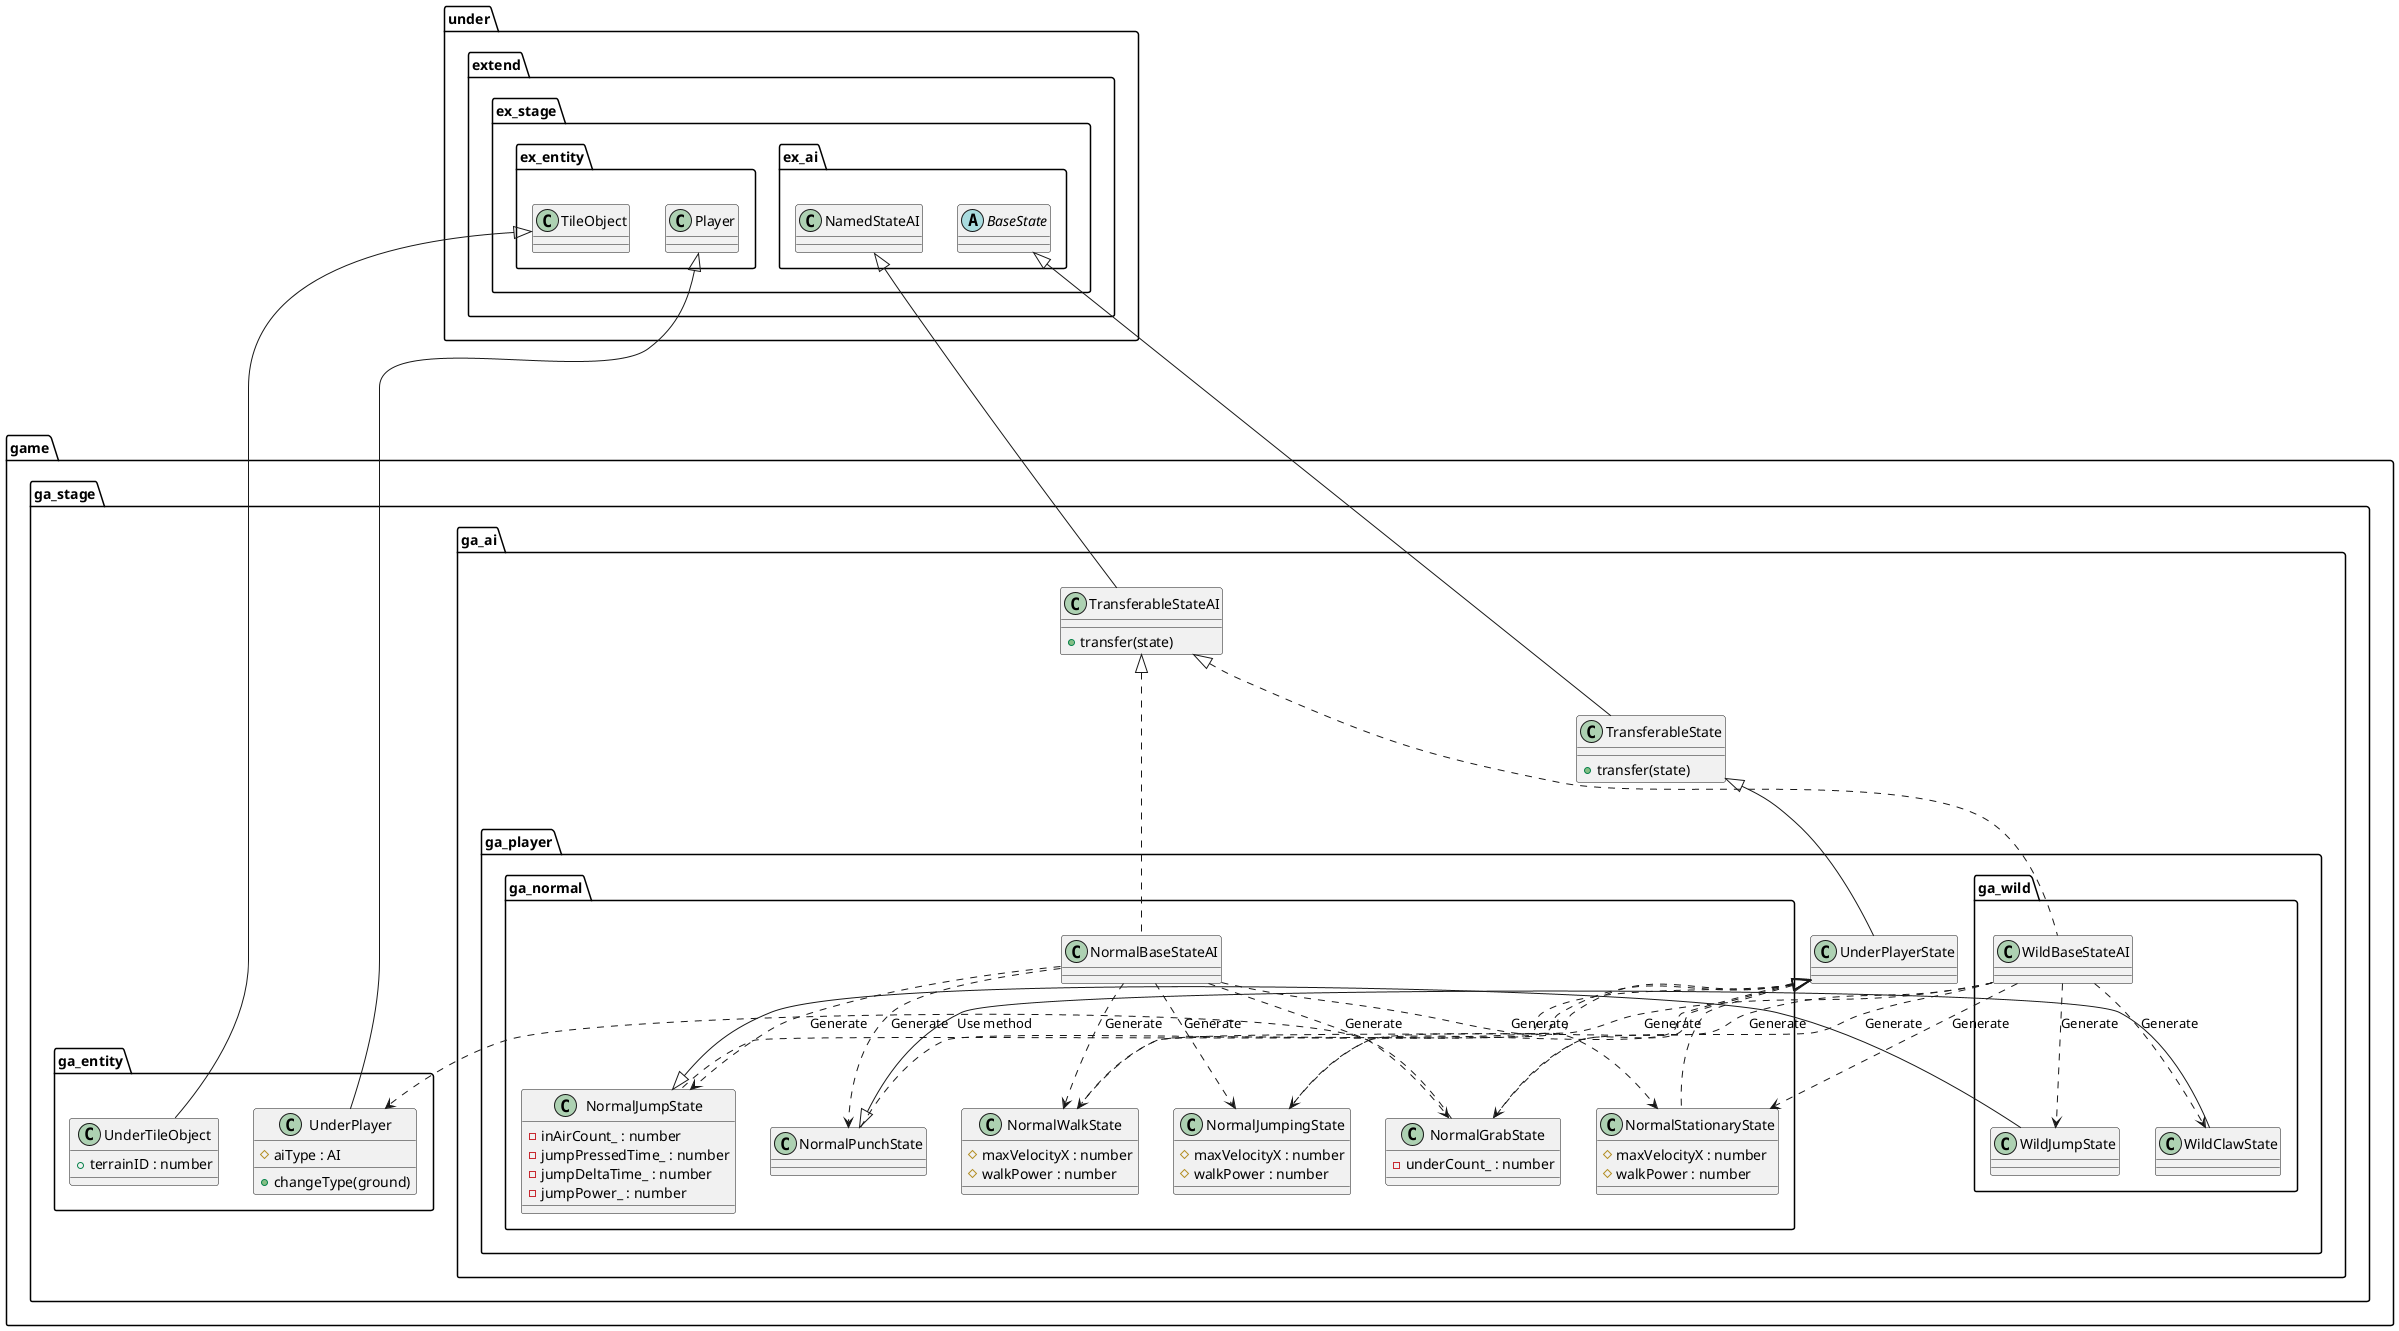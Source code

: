 @startuml EntityGame
package game {
    package ga_stage {
        package ga_entity {
            class UnderPlayer {
                #aiType : AI
                +changeType(ground)
            }
            class UnderTileObject {
                +terrainID : number
            }
        }

        package ga_ai {
            class TransferableState {
                +transfer(state)
            }
            class TransferableStateAI {
                +transfer(state)
            }

            package ga_player {
                class UnderPlayerState
                package ga_normal {
                    class NormalBaseStateAI
                    class NormalStationaryState {
                        #maxVelocityX : number
                        #walkPower : number
                    }
                    class NormalWalkState {
                        #maxVelocityX : number
                        #walkPower : number
                    }
                    class NormalJumpState {
                        -inAirCount_ : number
                        -jumpPressedTime_ : number
                        -jumpDeltaTime_ : number
                        -jumpPower_ : number
                    }
                    class NormalJumpingState {
                        #maxVelocityX : number
                        #walkPower : number
                    }
                    class NormalPunchState
                    class NormalGrabState {
                        -underCount_ : number
                    }
                }
                package ga_wild {
                    class WildBaseStateAI
                    class WildJumpState
                    class WildClawState
                }
            }
        }
    }
}

package under {
    package extend {
        package ex_stage {
            package ex_entity {
                class TileObject
                class Player
            }
            package ex_ai {
                class NamedStateAI
                abstract BaseState
            }
        }
    }
}

NormalBaseStateAI ..> NormalStationaryState : Generate
NormalBaseStateAI ..> NormalWalkState : Generate
NormalBaseStateAI ..> NormalJumpState : Generate
NormalBaseStateAI ..> NormalJumpingState : Generate
NormalBaseStateAI ..> NormalPunchState : Generate
NormalBaseStateAI ..> NormalGrabState : Generate

WildBaseStateAI ..> NormalStationaryState : Generate
WildBaseStateAI ..> NormalWalkState : Generate
WildBaseStateAI ..> WildJumpState : Generate
WildBaseStateAI ..> NormalJumpingState : Generate
WildBaseStateAI ..> WildClawState : Generate
WildBaseStateAI ..> NormalGrabState : Generate

NormalGrabState .> UnderPlayer : Use method

Player <|--- UnderPlayer
TileObject <|--- UnderTileObject

NamedStateAI <|--- TransferableStateAI
TransferableStateAI <|.. NormalBaseStateAI
TransferableStateAI <|... WildBaseStateAI

BaseState <|-- TransferableState
TransferableState <|-- UnderPlayerState

UnderPlayerState <|.. NormalStationaryState
UnderPlayerState <|.. NormalWalkState
UnderPlayerState <|.. NormalJumpState
UnderPlayerState <|.. NormalJumpingState
UnderPlayerState <|.. NormalPunchState
UnderPlayerState <|.. NormalGrabState

NormalJumpState <|-- WildJumpState
NormalPunchState <|-- WildClawState


@enduml
